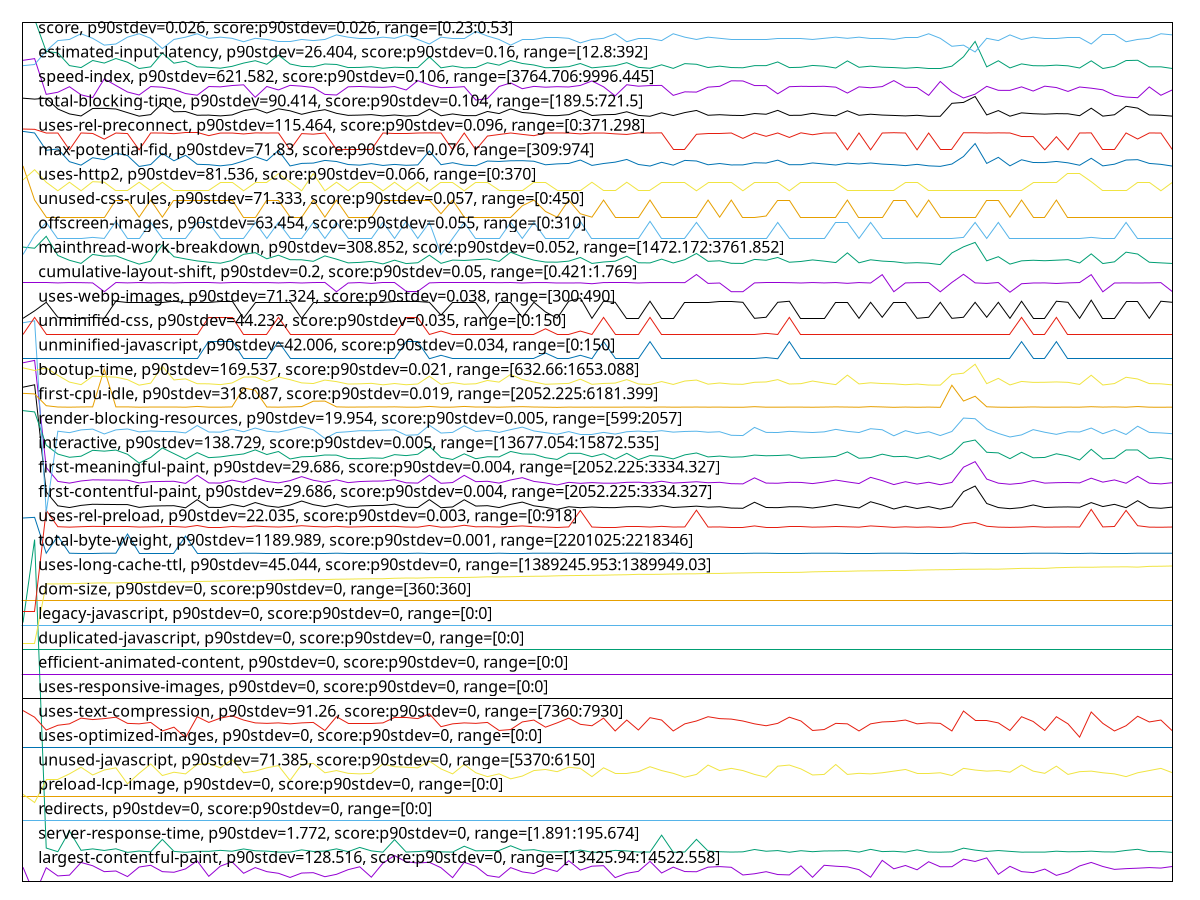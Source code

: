 reset

$largestContentfulPaintP90Stdev128516ScoreP90Stdev0Range134259414522558 <<EOF
0 0.5835670842759342
1 -0.5501244530727583
2 0.5647102460066584
3 0.22788693348091726
4 0.2606710398075478
5 0.7809507243705411
6 0.6461294434914961
7 0.4028635031255554
8 0.4304958738613607
9 0.20176852416821944
10 0.5926766004577466
11 0.6640637804854848
12 0.4036050352511573
13 0.37817077760195517
14 0.5171727400978412
15 0.8449122840849945
16 0.21237728883412288
17 0.6296774351017653
18 0.8062069554578457
19 0.3364198706018051
20 0.5704048890465785
21 0.4037705558149085
22 0.3362484648624573
23 0.16609450236322232
24 0.34667037520307886
25 0.3616172499331114
26 0.19534853323559176
27 0.29436278734108257
28 0.4845310550207209
29 0.6031230078417913
30 0.1766240378526227
31 0.7512121964168976
32 1.0633229209513857
33 0.8028384280738052
34 0.7597170108058187
35 0.785800109064926
36 0.5640466924577545
37 0.1579644265306257
38 0.7888302388519648
39 0.6203603193506524
40 0.24550494228639508
41 0.17239781968957857
42 0.569039528307389
43 0.39358258120439515
44 0.32691457636089183
45 0.5431307783754278
46 0.4105458642243853
47 0.8510284528272827
48 0.46748420250722234
49 0.6282179115529622
50 0.6477074061992383
51 0.15887736439557898
52 0.33654345928941254
53 0.41647664993525524
54 0.8249159286901744
55 0.34795040089606744
56 0.588960406325139
57 0.4072369242432927
58 0.39937359399477046
59 0.5880758644324651
60 0.6102151593926308
61 0.5823488529267351
62 0.2669895114610732
63 0.3165345978964318
64 0.402184500990721
65 0.2853755356823555
66 0.26953190732026044
67 0.6417633788432688
68 0.1732018818059231
69 0.6646022740528785
70 0.6263662881798275
71 0.5994007078394965
72 0.485631877116699
73 0.1756469515736292
74 0.8660945023632216
75 0.5195157756335682
76 0.6563394875105111
77 0.4801432152227676
78 0.8105237317604299
79 0.6026090113178313
80 0.6055301182268771
81 0.9149694144271336
82 0.8215768271841348
83 0.9674166280802332
84 0.2933683397940676
85 0.621110826369037
86 0.4051484225522479
87 0.36336956096800677
88 0.5083305580176507
89 0.250536031777429
90 0.38264100985831107
91 0.6373693596109291
92 0.7810066335387447
93 0.6151289867598351
94 0.49674036675574484
95 0.5265618021206393
96 0.5458946039665769
97 0.570343830349735
98 0.5503952920066588
99 0.6164880944999496
EOF

$serverResponseTimeP90Stdev1772ScoreP90Stdev0Range1891195674 <<EOF
0 10.609650954090313
1 14.006760343850376
2 1.3711189306631404
3 1.220882769695825
4 2.0658289249952775
5 1.278080955979596
6 1.3357420177593051
7 1.2722619497449466
8 1.3394450217268095
9 1.19284573965615
10 1.2475972983185344
11 1.216518515019838
12 1.7243590591347067
13 1.234306159078028
14 1.1975406196863787
15 1.2371495371245045
16 1.235893160778387
17 1.275766578499906
18 1.2395300396750428
19 1.3338243907047047
20 1.2580450595125643
21 1.2437620442093336
22 1.2057401284715668
23 1.2038225014169663
24 1.2956702248252414
25 1.2307354052522204
26 1.2451506706971476
27 1.3369322690345744
28 1.2230648970338187
29 1.3961803325146422
30 1.25434205554506
31 1.202632250141697
32 1.7161595503495186
33 1.2067981296051393
34 1.2258421500094467
35 1.2585079350085022
36 1.2157250141696585
37 1.2050127526922354
38 1.4451790100132254
39 1.2558629321745707
40 1.2665751936519936
41 1.270542697902891
42 1.4634956546382019
43 1.275303703003968
44 1.3032746079727946
45 1.2146008879652375
46 1.211294634422823
47 1.2156588890988103
48 1.2860159644813909
49 1.1990614963158894
50 1.207393255242774
51 1.2751714528622713
52 1.2516309276402802
53 1.2077900056678637
54 1.20560787832987
55 1.8978051199697719
56 1.199193746457586
57 1.2112285093519748
58 1.7268718118269417
59 1.249581050443983
60 1.2192296429246179
61 1.2060046287549597
62 1.2148653882486307
63 1.3112096164745894
64 1.2401251653126777
65 1.266641318722842
66 1.197805119969772
67 1.2618141885509169
68 1.2212795201209148
69 1.250705176648404
70 1.2553339316077843
71 1.2645253164556967
72 1.2054756281881736
73 1.316565747213301
74 1.2253131494426606
75 1.2386704137540152
76 1.2046160022671457
77 1.2955379746835447
78 1.2074593803136222
79 1.2013758737955795
80 1.214468637823541
81 1.3651676742867944
82 1.2866110901190255
83 1.2326530323068208
84 1.2685589457774424
85 1.2343722841488762
86 1.2026983752125453
87 1.2046160022671457
88 1.2045498771962975
89 1.2411170413754018
90 1.2183038919327418
91 1.2230648970338187
92 1.2425717929340643
93 1.214468637823541
94 1.2092447572265261
95 1.2726587001700362
96 1.3192107500472325
97 1.2243873984507845
98 1.2251147742301156
99 1.1932424900812397
EOF

$redirectsP90Stdev0ScoreP90Stdev0Range00 <<EOF
0 2.5
1 2.5
2 2.5
3 2.5
4 2.5
5 2.5
6 2.5
7 2.5
8 2.5
9 2.5
10 2.5
11 2.5
12 2.5
13 2.5
14 2.5
15 2.5
16 2.5
17 2.5
18 2.5
19 2.5
20 2.5
21 2.5
22 2.5
23 2.5
24 2.5
25 2.5
26 2.5
27 2.5
28 2.5
29 2.5
30 2.5
31 2.5
32 2.5
33 2.5
34 2.5
35 2.5
36 2.5
37 2.5
38 2.5
39 2.5
40 2.5
41 2.5
42 2.5
43 2.5
44 2.5
45 2.5
46 2.5
47 2.5
48 2.5
49 2.5
50 2.5
51 2.5
52 2.5
53 2.5
54 2.5
55 2.5
56 2.5
57 2.5
58 2.5
59 2.5
60 2.5
61 2.5
62 2.5
63 2.5
64 2.5
65 2.5
66 2.5
67 2.5
68 2.5
69 2.5
70 2.5
71 2.5
72 2.5
73 2.5
74 2.5
75 2.5
76 2.5
77 2.5
78 2.5
79 2.5
80 2.5
81 2.5
82 2.5
83 2.5
84 2.5
85 2.5
86 2.5
87 2.5
88 2.5
89 2.5
90 2.5
91 2.5
92 2.5
93 2.5
94 2.5
95 2.5
96 2.5
97 2.5
98 2.5
99 2.5
EOF

$preloadLcpImageP90Stdev0ScoreP90Stdev0Range00 <<EOF
0 3.5
1 3.5
2 3.5
3 3.5
4 3.5
5 3.5
6 3.5
7 3.5
8 3.5
9 3.5
10 3.5
11 3.5
12 3.5
13 3.5
14 3.5
15 3.5
16 3.5
17 3.5
18 3.5
19 3.5
20 3.5
21 3.5
22 3.5
23 3.5
24 3.5
25 3.5
26 3.5
27 3.5
28 3.5
29 3.5
30 3.5
31 3.5
32 3.5
33 3.5
34 3.5
35 3.5
36 3.5
37 3.5
38 3.5
39 3.5
40 3.5
41 3.5
42 3.5
43 3.5
44 3.5
45 3.5
46 3.5
47 3.5
48 3.5
49 3.5
50 3.5
51 3.5
52 3.5
53 3.5
54 3.5
55 3.5
56 3.5
57 3.5
58 3.5
59 3.5
60 3.5
61 3.5
62 3.5
63 3.5
64 3.5
65 3.5
66 3.5
67 3.5
68 3.5
69 3.5
70 3.5
71 3.5
72 3.5
73 3.5
74 3.5
75 3.5
76 3.5
77 3.5
78 3.5
79 3.5
80 3.5
81 3.5
82 3.5
83 3.5
84 3.5
85 3.5
86 3.5
87 3.5
88 3.5
89 3.5
90 3.5
91 3.5
92 3.5
93 3.5
94 3.5
95 3.5
96 3.5
97 3.5
98 3.5
99 3.5
EOF

$unusedJavascriptP90Stdev71385ScoreP90Stdev0Range53706150 <<EOF
0 3.5737419354838718
1 3.2350322580645177
2 4.160838709677421
3 4.160838709677421
4 4.409225806451614
5 4.6801935483870984
6 4.364064516129034
7 4.5672903225806465
8 4.657612903225807
9 4.0027741935483885
10 4.431806451612903
11 4.81567741935484
12 4.341483870967743
13 4.476967741935486
14 4.409225806451614
15 4.793096774193549
16 4.838258064516131
17 4.657612903225807
18 4.996322580645161
19 4.4543870967741945
20 4.522129032258066
21 4.657612903225807
22 4.747935483870968
23 4.13825806451613
24 4.793096774193549
25 4.838258064516131
26 4.4543870967741945
27 4.544709677419355
28 4.431806451612903
29 4.409225806451614
30 4.431806451612903
31 4.81567741935484
32 4.702774193548388
33 4.6801935483870984
34 4.657612903225807
35 4.928580645161292
36 4.612451612903227
37 4.409225806451614
38 4.793096774193549
39 4.4543870967741945
40 4.296322580645162
41 4.409225806451614
42 4.206000000000001
43 4.318903225806453
44 4.544709677419355
45 4.589870967741936
46 4.499548387096775
47 4.6801935483870984
48 4.635032258064516
49 4.296322580645162
50 4.657612903225807
51 4.431806451612903
52 4.431806451612903
53 4.499548387096775
54 4.702774193548388
55 4.544709677419355
56 4.431806451612903
57 4.273741935483873
58 4.386645161290323
59 4.770516129032259
60 4.544709677419355
61 4.635032258064516
62 4.544709677419355
63 4.386645161290323
64 4.273741935483873
65 4.725354838709679
66 4.770516129032259
67 4.612451612903227
68 4.364064516129034
69 4.386645161290323
70 4.793096774193549
71 4.386645161290323
72 4.431806451612903
73 4.409225806451614
74 4.4543870967741945
75 4.522129032258066
76 4.589870967741936
77 4.431806451612903
78 4.431806451612903
79 4.4543870967741945
80 4.341483870967743
81 4.635032258064516
82 4.5672903225806465
83 4.522129032258066
84 4.544709677419355
85 4.476967741935486
86 4.770516129032259
87 4.522129032258066
88 4.431806451612903
89 4.725354838709679
90 4.386645161290323
91 4.499548387096775
92 4.522129032258066
93 4.4543870967741945
94 4.409225806451614
95 4.296322580645162
96 4.4543870967741945
97 4.544709677419355
98 4.635032258064516
99 4.4543870967741945
EOF

$usesOptimizedImagesP90Stdev0ScoreP90Stdev0Range00 <<EOF
0 5.5
1 5.5
2 5.5
3 5.5
4 5.5
5 5.5
6 5.5
7 5.5
8 5.5
9 5.5
10 5.5
11 5.5
12 5.5
13 5.5
14 5.5
15 5.5
16 5.5
17 5.5
18 5.5
19 5.5
20 5.5
21 5.5
22 5.5
23 5.5
24 5.5
25 5.5
26 5.5
27 5.5
28 5.5
29 5.5
30 5.5
31 5.5
32 5.5
33 5.5
34 5.5
35 5.5
36 5.5
37 5.5
38 5.5
39 5.5
40 5.5
41 5.5
42 5.5
43 5.5
44 5.5
45 5.5
46 5.5
47 5.5
48 5.5
49 5.5
50 5.5
51 5.5
52 5.5
53 5.5
54 5.5
55 5.5
56 5.5
57 5.5
58 5.5
59 5.5
60 5.5
61 5.5
62 5.5
63 5.5
64 5.5
65 5.5
66 5.5
67 5.5
68 5.5
69 5.5
70 5.5
71 5.5
72 5.5
73 5.5
74 5.5
75 5.5
76 5.5
77 5.5
78 5.5
79 5.5
80 5.5
81 5.5
82 5.5
83 5.5
84 5.5
85 5.5
86 5.5
87 5.5
88 5.5
89 5.5
90 5.5
91 5.5
92 5.5
93 5.5
94 5.5
95 5.5
96 5.5
97 5.5
98 5.5
99 5.5
EOF

$usesTextCompressionP90Stdev9126ScoreP90Stdev0Range73607930 <<EOF
0 7.003416666666666
1 6.731194444444444
2 6.206194444444444
3 6.4006388888888885
4 6.458972222222222
5 6.692305555555555
6 6.633972222222221
7 6.672861111111111
8 6.731194444444444
9 6.478416666666666
10 6.458972222222222
11 6.517305555555556
12 6.167305555555554
13 6.322861111111111
14 5.895083333333332
15 6.750638888888888
16 6.517305555555556
17 6.692305555555555
18 6.789527777777778
19 6.614527777777777
20 6.49786111111111
21 6.478416666666666
22 6.49786111111111
23 6.458972222222222
24 6.49786111111111
25 6.517305555555556
26 6.18675
27 6.750638888888888
28 6.458972222222222
29 6.458972222222222
30 6.458972222222222
31 6.49786111111111
32 6.71175
33 6.71175
34 6.672861111111111
35 6.867305555555555
36 6.342305555555555
37 6.458972222222222
38 6.49786111111111
39 6.478416666666666
40 6.517305555555556
41 6.18675
42 6.225638888888888
43 6.53675
44 6.614527777777777
45 6.322861111111111
46 6.49786111111111
47 6.692305555555555
48 6.439527777777776
49 6.381194444444445
50 6.692305555555555
51 6.167305555555554
52 6.614527777777777
53 6.206194444444444
54 6.71175
55 6.614527777777777
56 6.167305555555554
57 6.458972222222222
58 6.5756388888888875
59 6.750638888888888
60 6.672861111111111
61 6.653416666666667
62 6.5756388888888875
63 6.458972222222222
64 6.381194444444445
65 6.478416666666666
66 6.731194444444444
67 6.5756388888888875
68 6.18675
69 6.225638888888888
70 6.478416666666666
71 6.458972222222222
72 6.167305555555554
73 6.458972222222222
74 6.53675
75 6.5561944444444435
76 6.614527777777777
77 6.458972222222222
78 6.49786111111111
79 6.478416666666666
80 6.167305555555554
81 6.9839722222222225
82 6.614527777777777
83 6.614527777777777
84 6.49786111111111
85 6.18675
86 6.750638888888888
87 6.5561944444444435
88 6.18675
89 6.750638888888888
90 6.458972222222222
91 5.914527777777778
92 6.945083333333333
93 6.478416666666666
94 6.167305555555554
95 6.381194444444445
96 6.770083333333332
97 6.53675
98 6.614527777777777
99 6.167305555555554
EOF

$usesResponsiveImagesP90Stdev0ScoreP90Stdev0Range00 <<EOF
0 7.5
1 7.5
2 7.5
3 7.5
4 7.5
5 7.5
6 7.5
7 7.5
8 7.5
9 7.5
10 7.5
11 7.5
12 7.5
13 7.5
14 7.5
15 7.5
16 7.5
17 7.5
18 7.5
19 7.5
20 7.5
21 7.5
22 7.5
23 7.5
24 7.5
25 7.5
26 7.5
27 7.5
28 7.5
29 7.5
30 7.5
31 7.5
32 7.5
33 7.5
34 7.5
35 7.5
36 7.5
37 7.5
38 7.5
39 7.5
40 7.5
41 7.5
42 7.5
43 7.5
44 7.5
45 7.5
46 7.5
47 7.5
48 7.5
49 7.5
50 7.5
51 7.5
52 7.5
53 7.5
54 7.5
55 7.5
56 7.5
57 7.5
58 7.5
59 7.5
60 7.5
61 7.5
62 7.5
63 7.5
64 7.5
65 7.5
66 7.5
67 7.5
68 7.5
69 7.5
70 7.5
71 7.5
72 7.5
73 7.5
74 7.5
75 7.5
76 7.5
77 7.5
78 7.5
79 7.5
80 7.5
81 7.5
82 7.5
83 7.5
84 7.5
85 7.5
86 7.5
87 7.5
88 7.5
89 7.5
90 7.5
91 7.5
92 7.5
93 7.5
94 7.5
95 7.5
96 7.5
97 7.5
98 7.5
99 7.5
EOF

$efficientAnimatedContentP90Stdev0ScoreP90Stdev0Range00 <<EOF
0 8.5
1 8.5
2 8.5
3 8.5
4 8.5
5 8.5
6 8.5
7 8.5
8 8.5
9 8.5
10 8.5
11 8.5
12 8.5
13 8.5
14 8.5
15 8.5
16 8.5
17 8.5
18 8.5
19 8.5
20 8.5
21 8.5
22 8.5
23 8.5
24 8.5
25 8.5
26 8.5
27 8.5
28 8.5
29 8.5
30 8.5
31 8.5
32 8.5
33 8.5
34 8.5
35 8.5
36 8.5
37 8.5
38 8.5
39 8.5
40 8.5
41 8.5
42 8.5
43 8.5
44 8.5
45 8.5
46 8.5
47 8.5
48 8.5
49 8.5
50 8.5
51 8.5
52 8.5
53 8.5
54 8.5
55 8.5
56 8.5
57 8.5
58 8.5
59 8.5
60 8.5
61 8.5
62 8.5
63 8.5
64 8.5
65 8.5
66 8.5
67 8.5
68 8.5
69 8.5
70 8.5
71 8.5
72 8.5
73 8.5
74 8.5
75 8.5
76 8.5
77 8.5
78 8.5
79 8.5
80 8.5
81 8.5
82 8.5
83 8.5
84 8.5
85 8.5
86 8.5
87 8.5
88 8.5
89 8.5
90 8.5
91 8.5
92 8.5
93 8.5
94 8.5
95 8.5
96 8.5
97 8.5
98 8.5
99 8.5
EOF

$duplicatedJavascriptP90Stdev0ScoreP90Stdev0Range00 <<EOF
0 9.5
1 9.5
2 9.5
3 9.5
4 9.5
5 9.5
6 9.5
7 9.5
8 9.5
9 9.5
10 9.5
11 9.5
12 9.5
13 9.5
14 9.5
15 9.5
16 9.5
17 9.5
18 9.5
19 9.5
20 9.5
21 9.5
22 9.5
23 9.5
24 9.5
25 9.5
26 9.5
27 9.5
28 9.5
29 9.5
30 9.5
31 9.5
32 9.5
33 9.5
34 9.5
35 9.5
36 9.5
37 9.5
38 9.5
39 9.5
40 9.5
41 9.5
42 9.5
43 9.5
44 9.5
45 9.5
46 9.5
47 9.5
48 9.5
49 9.5
50 9.5
51 9.5
52 9.5
53 9.5
54 9.5
55 9.5
56 9.5
57 9.5
58 9.5
59 9.5
60 9.5
61 9.5
62 9.5
63 9.5
64 9.5
65 9.5
66 9.5
67 9.5
68 9.5
69 9.5
70 9.5
71 9.5
72 9.5
73 9.5
74 9.5
75 9.5
76 9.5
77 9.5
78 9.5
79 9.5
80 9.5
81 9.5
82 9.5
83 9.5
84 9.5
85 9.5
86 9.5
87 9.5
88 9.5
89 9.5
90 9.5
91 9.5
92 9.5
93 9.5
94 9.5
95 9.5
96 9.5
97 9.5
98 9.5
99 9.5
EOF

$legacyJavascriptP90Stdev0ScoreP90Stdev0Range00 <<EOF
0 10.5
1 10.5
2 10.5
3 10.5
4 10.5
5 10.5
6 10.5
7 10.5
8 10.5
9 10.5
10 10.5
11 10.5
12 10.5
13 10.5
14 10.5
15 10.5
16 10.5
17 10.5
18 10.5
19 10.5
20 10.5
21 10.5
22 10.5
23 10.5
24 10.5
25 10.5
26 10.5
27 10.5
28 10.5
29 10.5
30 10.5
31 10.5
32 10.5
33 10.5
34 10.5
35 10.5
36 10.5
37 10.5
38 10.5
39 10.5
40 10.5
41 10.5
42 10.5
43 10.5
44 10.5
45 10.5
46 10.5
47 10.5
48 10.5
49 10.5
50 10.5
51 10.5
52 10.5
53 10.5
54 10.5
55 10.5
56 10.5
57 10.5
58 10.5
59 10.5
60 10.5
61 10.5
62 10.5
63 10.5
64 10.5
65 10.5
66 10.5
67 10.5
68 10.5
69 10.5
70 10.5
71 10.5
72 10.5
73 10.5
74 10.5
75 10.5
76 10.5
77 10.5
78 10.5
79 10.5
80 10.5
81 10.5
82 10.5
83 10.5
84 10.5
85 10.5
86 10.5
87 10.5
88 10.5
89 10.5
90 10.5
91 10.5
92 10.5
93 10.5
94 10.5
95 10.5
96 10.5
97 10.5
98 10.5
99 10.5
EOF

$domSizeP90Stdev0ScoreP90Stdev0Range360360 <<EOF
0 11.5
1 11.5
2 11.5
3 11.5
4 11.5
5 11.5
6 11.5
7 11.5
8 11.5
9 11.5
10 11.5
11 11.5
12 11.5
13 11.5
14 11.5
15 11.5
16 11.5
17 11.5
18 11.5
19 11.5
20 11.5
21 11.5
22 11.5
23 11.5
24 11.5
25 11.5
26 11.5
27 11.5
28 11.5
29 11.5
30 11.5
31 11.5
32 11.5
33 11.5
34 11.5
35 11.5
36 11.5
37 11.5
38 11.5
39 11.5
40 11.5
41 11.5
42 11.5
43 11.5
44 11.5
45 11.5
46 11.5
47 11.5
48 11.5
49 11.5
50 11.5
51 11.5
52 11.5
53 11.5
54 11.5
55 11.5
56 11.5
57 11.5
58 11.5
59 11.5
60 11.5
61 11.5
62 11.5
63 11.5
64 11.5
65 11.5
66 11.5
67 11.5
68 11.5
69 11.5
70 11.5
71 11.5
72 11.5
73 11.5
74 11.5
75 11.5
76 11.5
77 11.5
78 11.5
79 11.5
80 11.5
81 11.5
82 11.5
83 11.5
84 11.5
85 11.5
86 11.5
87 11.5
88 11.5
89 11.5
90 11.5
91 11.5
92 11.5
93 11.5
94 11.5
95 11.5
96 11.5
97 11.5
98 11.5
99 11.5
EOF

$usesLongCacheTtlP90Stdev45044ScoreP90Stdev0Range1389245953138994903 <<EOF
0 9.744198060388044
1 9.744198060388044
2 12.191931984982148
3 12.192724257888585
4 12.199067601775823
5 12.215258053948673
6 12.225128976610904
7 12.235369909642941
8 12.231372439577171
9 12.245730145266862
10 12.249808884652339
11 12.262328641079876
12 12.263646353553668
13 12.274445556646242
14 12.276240269857226
15 12.290597975546007
16 12.298674184996344
17 12.309442464262247
18 12.327735792367093
19 12.33187117662419
20 12.321907482486495
21 12.33456844921966
22 12.341747302063595
23 12.351618224724916
24 12.362837783683972
25 12.36328386059813
26 12.371849383011067
27 12.383433749562755
28 12.388409845553724
29 12.397383411609553
30 12.401870194637922
31 12.403664907848906
32 12.423406753171548
33 12.432380319227377
34 12.43052375836669
35 12.444900075655823
36 12.451224807944527
37 12.45346559806876
38 12.455711590971987
39 12.465582513633308
40 12.481734932533982
41 12.47852973537374
42 12.485813671919459
43 12.496989994829164
44 12.504576891315992
45 12.508655630701469
46 12.523421380033142
47 12.531986902446079
48 12.53737104207994
49 12.543652538319293
50 12.549934034557737
51 12.56070231382455
52 12.56787596389131
53 12.584441629212051
54 12.581341515752683
55 12.587623011992036
56 12.598842570951092
57 12.602878074287219
58 12.606059457066294
59 12.619927849793385
60 12.621691639178607
61 12.634285555482165
62 12.642851077896012
63 12.651330128209338
64 12.65447868049705
65 12.654473477718057
66 12.661206253649652
67 12.666559469458662
68 12.686370271877422
69 12.695751881575234
70 12.703790057754304
71 12.710152823314274
72 12.723123859434054
73 12.72715936277018
74 12.732548705182126
75 12.738378921729236
76 12.738317074079532
77 12.756326053840894
78 12.765788932859323
79 12.77337582934706
80 12.776067899162626
81 12.790833648495209
82 12.793074438619442
83 12.797604457697162
84 12.796299057449687
85 12.81155411974487
86 12.827663302594374
87 12.829904092719516
88 12.828603895250126
89 12.854999153851168
90 12.866657680277058
91 12.876528602938379
92 12.87387456639226
93 12.884648048438976
94 12.887829431218961
95 12.892724257888403
96 12.879109289679946
97 12.910671390000061
98 12.915566216670413
99 12.925926452295244
EOF

$totalByteWeightP90Stdev1189989ScoreP90Stdev0001Range22010252218346 <<EOF
0 14.891399757575755
1 14.918296727272747
2 13.449060363636363
3 14.148636121212121
4 13.449060363636363
5 13.44889066666667
6 13.44889066666667
7 13.44914521212121
8 13.449060363636363
9 14.235945212121209
10 13.448975515151517
11 13.448975515151517
12 13.448975515151517
13 13.449060363636363
14 14.148805818181813
15 13.449060363636363
16 13.449060363636363
17 13.449060363636363
18 13.448975515151517
19 13.44889066666667
20 13.448636121212132
21 13.449060363636363
22 13.449060363636363
23 13.449060363636363
24 13.44914521212121
25 13.449060363636363
26 13.448975515151517
27 13.44914521212121
28 13.449060363636363
29 13.449060363636363
30 13.449060363636363
31 13.449060363636363
32 13.449060363636363
33 13.449060363636363
34 13.44889066666667
35 13.449060363636363
36 13.449060363636363
37 13.448975515151517
38 13.449060363636363
39 13.449060363636363
40 13.449060363636363
41 13.448805818181825
42 13.448975515151517
43 13.449060363636363
44 13.44914521212121
45 13.449060363636363
46 13.44914521212121
47 13.449060363636363
48 13.449060363636363
49 13.449060363636363
50 13.449060363636363
51 13.449060363636363
52 13.44889066666667
53 13.44914521212121
54 13.449060363636363
55 13.449060363636363
56 13.44914521212121
57 13.449060363636363
58 13.448975515151517
59 13.449060363636363
60 13.448975515151517
61 13.449060363636363
62 13.448975515151517
63 13.44889066666667
64 13.44914521212121
65 13.448975515151517
66 13.449060363636363
67 13.448975515151517
68 13.44889066666667
69 13.448975515151517
70 13.44914521212121
71 13.448975515151517
72 13.449060363636363
73 13.448975515151517
74 13.44914521212121
75 13.449060363636363
76 13.44889066666667
77 13.449060363636363
78 13.448975515151517
79 13.449060363636363
80 13.449060363636363
81 13.44914521212121
82 13.449060363636363
83 13.449060363636363
84 13.448975515151517
85 13.448975515151517
86 13.448975515151517
87 13.44889066666667
88 13.448975515151517
89 13.448805818181825
90 13.449060363636363
91 13.449060363636363
92 13.44889066666667
93 13.449060363636363
94 13.448975515151517
95 13.449060363636363
96 13.448636121212132
97 13.449060363636363
98 13.44914521212121
99 13.449060363636363
EOF

$usesRelPreloadP90Stdev22035ScoreP90Stdev0003Range0918 <<EOF
0 11.071818181818182
1 11.071818181818182
2 15.208181818181817
3 14.535454545454545
4 14.517272727272728
5 14.535454545454545
6 14.549090909090909
7 14.544545454545455
8 14.544545454545455
9 14.544545454545455
10 14.521818181818182
11 14.530909090909091
12 14.535454545454545
13 14.535454545454545
14 14.517272727272728
15 14.585454545454546
16 14.521818181818182
17 14.521818181818182
18 14.544545454545455
19 14.526363636363637
20 14.562727272727273
21 14.535454545454545
22 14.521818181818182
23 14.54
24 14.576363636363636
25 14.544545454545455
26 14.526363636363637
27 14.549090909090909
28 14.521818181818182
29 14.530909090909091
30 14.535454545454545
31 14.535454545454545
32 14.549090909090909
33 14.521818181818182
34 14.517272727272728
35 14.585454545454546
36 14.517272727272728
37 14.526363636363637
38 14.594545454545454
39 14.530909090909091
40 14.535454545454545
41 14.521818181818182
42 14.544545454545455
43 14.567272727272726
44 14.535454545454545
45 14.521818181818182
46 14.503636363636364
47 14.526363636363637
48 15.19909090909091
49 14.521818181818182
50 14.517272727272728
51 14.517272727272728
52 14.526363636363637
53 14.526363636363637
54 14.521818181818182
55 14.549090909090909
56 14.521818181818182
57 14.526363636363637
58 15.212727272727273
59 14.521818181818182
60 14.526363636363637
61 14.512727272727274
62 14.512727272727274
63 14.567272727272726
64 14.517272727272728
65 14.517272727272728
66 14.526363636363637
67 14.526363636363637
68 14.517272727272728
69 14.526363636363637
70 14.544545454545455
71 14.530909090909091
72 14.517272727272728
73 14.567272727272726
74 14.54
75 14.508181818181818
76 14.530909090909091
77 14.512727272727274
78 14.526363636363637
79 14.503636363636364
80 14.526363636363637
81 14.658181818181818
82 14.708181818181819
83 14.553636363636365
84 14.517272727272728
85 14.508181818181818
86 14.517272727272728
87 14.54
88 14.517272727272728
89 14.521818181818182
90 14.526363636363637
91 14.521818181818182
92 15.244545454545456
93 14.526363636363637
94 14.544545454545455
95 15.203636363636363
96 14.576363636363636
97 14.517272727272728
98 14.512727272727274
99 14.521818181818182
EOF

$firstContentfulPaintP90Stdev29686ScoreP90Stdev0004Range20522253334327 <<EOF
0 20.250723641921773
1 20.349707589256518
2 15.961640876142809
3 15.391353520638127
4 15.321087777224836
5 15.409221032830471
6 15.454875154057241
7 15.448831730815714
8 15.443488994326827
9 15.44108038361462
10 15.32658856635054
11 15.378368919253244
12 15.390280594048143
13 15.39525109069969
14 15.310139546714819
15 15.642987650680356
16 15.328172277658501
17 15.32362776670316
18 15.443773648320086
19 15.35474263781263
20 15.525001556354951
21 15.389763041333124
22 15.330722220073651
23 15.423148376391634
24 15.586845124624986
25 15.438299533065079
26 15.357195041446872
27 15.456358738820718
28 15.340458979113052
29 15.385544787646984
30 15.401977086348834
31 15.40681242211827
32 15.45991134009185
33 15.33389720692156
34 15.32231397904196
35 15.645024021555217
36 15.313927634471286
37 15.344726002189644
38 15.639384687548874
39 15.380669242012768
40 15.396630567743955
41 15.321547602906257
42 15.450911894612616
43 15.544190818557963
44 15.391331624177106
45 15.329364639490409
46 15.245435504400621
47 15.352771956320826
48 15.313796255705165
49 15.341933208115908
50 15.318263133753252
51 15.317516663491205
52 15.352925231547966
53 15.358684000796236
54 15.327678611991866
55 15.397984167152465
56 15.322830735522029
57 15.348275219462257
58 15.377295992663264
59 15.33615254240662
60 15.353866779371828
61 15.298271664841963
62 15.289819630888228
63 15.537142148696876
64 15.321854153360537
65 15.315418584408013
66 15.353801089988766
67 15.34964076239496
68 15.301810929177744
69 15.364136219590224
70 15.446773463479829
71 15.371546380116877
72 15.303654213078156
73 15.55755343248354
74 15.424066833402055
75 15.260763027114642
76 15.378149954643042
77 15.281258114629395
78 15.356997973297691
79 15.255138423454806
80 15.34963678122023
81 15.973879007265644
82 16.20083184456356
83 15.486625022536291
84 15.319226578038133
85 15.273879007265645
86 15.317628136383671
87 15.426584926419359
88 15.320633923305513
89 15.338802014190044
90 15.345746178214444
91 15.330831702378752
92 15.522841769063428
93 15.360951677922964
94 15.451543507983676
95 15.315528066713114
96 15.600880756138828
97 15.320562262160353
98 15.289951009654347
99 15.338327259103384
EOF

$firstMeaningfulPaintP90Stdev29686ScoreP90Stdev0004Range20522253334327 <<EOF
0 21.250723641921773
1 21.349707589256518
2 16.96164087614281
3 16.391353520638127
4 16.321087777224836
5 16.409221032830473
6 16.45487515405724
7 16.448831730815712
8 16.443488994326827
9 16.44108038361462
10 16.32658856635054
11 16.378368919253244
12 16.390280594048143
13 16.395251090699688
14 16.31013954671482
15 16.642987650680354
16 16.328172277658503
17 16.32362776670316
18 16.443773648320086
19 16.354742637812627
20 16.52500155635495
21 16.389763041333126
22 16.330722220073653
23 16.423148376391634
24 16.586845124624986
25 16.438299533065077
26 16.35719504144687
27 16.456358738820718
28 16.340458979113052
29 16.385544787646985
30 16.401977086348836
31 16.40681242211827
32 16.45991134009185
33 16.33389720692156
34 16.322313979041958
35 16.645024021555216
36 16.313927634471284
37 16.344726002189645
38 16.639384687548876
39 16.380669242012768
40 16.396630567743955
41 16.321547602906257
42 16.450911894612616
43 16.544190818557965
44 16.391331624177106
45 16.329364639490407
46 16.24543550440062
47 16.352771956320826
48 16.313796255705164
49 16.341933208115908
50 16.318263133753252
51 16.317516663491205
52 16.352925231547964
53 16.358684000796238
54 16.327678611991864
55 16.397984167152465
56 16.32283073552203
57 16.34827521946226
58 16.377295992663264
59 16.33615254240662
60 16.353866779371828
61 16.298271664841963
62 16.28981963088823
63 16.537142148696876
64 16.321854153360537
65 16.315418584408015
66 16.353801089988764
67 16.349640762394962
68 16.301810929177744
69 16.364136219590222
70 16.44677346347983
71 16.371546380116875
72 16.303654213078154
73 16.557553432483537
74 16.424066833402055
75 16.260763027114642
76 16.378149954643042
77 16.281258114629395
78 16.35699797329769
79 16.255138423454806
80 16.34963678122023
81 16.973879007265644
82 17.20083184456356
83 16.48662502253629
84 16.319226578038133
85 16.273879007265645
86 16.31762813638367
87 16.42658492641936
88 16.320633923305515
89 16.338802014190044
90 16.345746178214444
91 16.330831702378752
92 16.522841769063426
93 16.360951677922962
94 16.451543507983676
95 16.315528066713114
96 16.600880756138828
97 16.32056226216035
98 16.289951009654345
99 16.338327259103384
EOF

$interactiveP90Stdev138729ScoreP90Stdev0005Range1367705415872535 <<EOF
0 19.291090837410398
1 19.23808005950803
2 17.876505209013295
3 17.510432330396128
4 17.37918133108075
5 17.42344751873264
6 17.665213631468617
7 17.6305242468052
8 17.675415816414734
9 17.50239966831635
10 17.14407888558094
11 17.37326391712351
12 17.760634987539508
13 17.529604516916006
14 17.298094374908274
15 17.571348151386154
16 17.363853361097963
17 17.394930297049093
18 17.4600467876232
19 17.516068102439696
20 17.68264266968593
21 17.492082577381147
22 17.61655314541698
23 17.3099211838516
24 17.398723172612335
25 17.4148911787196
26 17.473179319771905
27 17.467105046915517
28 17.327139968556963
29 17.31938396098197
30 17.351955261545235
31 17.339734838469067
32 17.488018328098995
33 17.448251565602824
34 17.503315004535807
35 17.827498538109417
36 17.376814756667173
37 17.289145349789543
38 17.52043648587169
39 17.321568152697964
40 17.400719114090883
41 17.39614927845674
42 17.61743621016717
43 17.517275837729265
44 17.50317613942559
45 17.362037357508704
46 17.29147334512848
47 17.543230900336965
48 17.54152638000521
49 17.403054883920145
50 17.52358833270431
51 17.301456964214495
52 17.541268208251
53 17.280748460172422
54 17.44844079376358
55 17.421722950973
56 17.312496544892156
57 17.47898275676721
58 17.55577178888228
59 17.394061412186915
60 17.428161598055212
61 17.38326367194416
62 17.39765136866304
63 17.46956980482955
64 17.44168627745179
65 17.452015103466724
66 17.47824496252492
67 17.34128533587928
68 17.36931604071541
69 17.383944795530546
70 17.415228562262037
71 17.599901702920718
72 17.33880972301649
73 17.36752653884789
74 17.506904961011937
75 17.40424746139839
76 17.417067058087454
77 17.329464687852806
78 17.4393871797467
79 17.299455155196075
80 17.52050777648109
81 17.98914534978954
82 18.086357283443594
83 17.583971185489624
84 17.560236497760442
85 17.322477425792904
86 17.584140366222485
87 17.35882928008568
88 17.372749725046376
89 17.523062209962784
90 17.43372446591591
91 17.26862172214949
92 17.70527768265145
93 17.314910744170994
94 17.341541356202207
95 17.67964631265982
96 17.678991104041188
97 17.332066941784426
98 17.37290648615319
99 17.300511899126363
EOF

$renderBlockingResourcesP90Stdev19954ScoreP90Stdev0005Range5992057 <<EOF
0 22.89002307692308
1 22.970792307692307
2 15.120023076923076
3 18.447715384615385
4 18.388484615384613
5 18.501561538461537
6 18.53386923076923
7 18.33463846153846
8 18.501561538461537
9 18.539253846153844
10 18.420792307692306
11 18.458484615384613
12 18.436946153846154
13 18.431561538461537
14 18.377715384615385
15 18.679253846153845
16 18.415407692307692
17 18.410023076923075
18 18.528484615384613
19 18.426176923076923
20 18.57694615384615
21 18.447715384615385
22 18.410023076923075
23 18.51233076923077
24 18.636176923076924
25 18.506946153846155
26 18.151561538461536
27 18.39386923076923
28 18.426176923076923
29 18.469253846153848
30 18.46386923076923
31 18.490792307692306
32 18.501561538461537
33 18.28079230769231
34 18.302330769230768
35 18.690023076923076
36 18.372330769230768
37 18.399253846153847
38 18.668484615384614
39 18.436946153846154
40 18.480023076923075
41 18.399253846153847
42 18.51233076923077
43 18.614638461538462
44 18.458484615384613
45 18.388484615384613
46 18.32386923076923
47 18.431561538461537
48 18.307715384615385
49 18.307715384615385
50 18.399253846153847
51 18.329253846153847
52 18.426176923076923
53 18.4531
54 18.420792307692306
55 18.469253846153848
56 18.410023076923075
57 18.436946153846154
58 18.447715384615385
59 18.40463846153846
60 18.426176923076923
61 18.28079230769231
62 18.270023076923074
63 18.60386923076923
64 18.399253846153847
65 18.39386923076923
66 18.442330769230768
67 18.415407692307692
68 18.39386923076923
69 18.420792307692306
70 18.5231
71 18.442330769230768
72 18.39386923076923
73 18.550023076923075
74 18.506946153846155
75 18.259253846153847
76 18.469253846153848
77 18.35079230769231
78 18.426176923076923
79 18.270023076923074
80 18.436946153846154
81 18.986176923076922
82 18.959253846153846
83 18.54463846153846
84 18.356176923076923
85 18.21079230769231
86 18.296946153846154
87 18.51233076923077
88 18.40463846153846
89 18.318484615384616
90 18.426176923076923
91 18.415407692307692
92 18.57694615384615
93 18.345407692307692
94 18.51233076923077
95 18.3131
96 18.65233076923077
97 18.399253846153847
98 18.377715384615385
99 18.345407692307692
EOF

$firstCpuIdleP90Stdev318087ScoreP90Stdev0019Range20522256181399 <<EOF
0 19.999184469382072
1 19.975676734656005
2 19.492949914689824
3 19.438697567003047
4 19.432013074518107
5 19.44039733199766
6 19.444740481524335
7 20.98868099732423
8 19.443657297949336
9 19.443428162962316
10 19.432536373380195
11 19.43746232111848
12 19.438595497781556
13 19.43906834907295
14 19.43097155184984
15 19.462635924010506
16 19.432687034368353
17 19.432254707777144
18 19.443684377538712
19 20.21663735941811
20 20.12752202877254
21 19.43854626216451
22 19.432929614466182
23 19.441722262452352
24 19.45729499576763
25 19.677544090116328
26 19.681716998028683
27 19.444881617314273
28 19.433855887917012
29 19.438144972948816
30 19.439708203790005
31 19.440168197010642
32 19.445219581951736
33 19.43323165603998
34 19.432129725056953
35 19.462829647226805
36 19.43133191869306
37 19.434261816642774
38 19.462293168368767
39 19.437681154499472
40 19.439199580929152
41 19.432056818470173
42 19.444363450318424
43 19.45323722345206
44 19.438695483957712
45 19.432800465655315
46 19.42481615288038
47 19.43502724112007
48 19.43131942042104
49 19.433996133678487
50 19.431744361669693
51 19.431673348760494
52 19.43504182243743
53 19.435589663360936
54 19.432640071164403
55 19.4393283510045
56 19.432178884926895
57 19.434599459355052
58 19.43736025189699
59 19.433446209709643
60 19.4351313933869
61 19.429842541277438
62 19.429038485777536
63 19.452566672221455
64 19.432085981104887
65 19.431473755143703
66 19.43512514425089
67 19.434729365636947
68 19.430179237150924
69 19.436108341649735
70 19.443969754749816
71 19.43681328206517
72 19.43035459169471
73 19.454508430273844
74 19.44180963673583
75 19.426274284615953
76 19.437441490665115
77 19.42822401505095
78 19.435429268870024
79 19.425739207079324
80 20.33092148301466
81 19.683790574977323
82 19.880319463975624
83 19.44776089726231
84 19.4318360156645
85 19.427522028772536
86 19.431683953354934
87 19.442049186949532
88 19.431969898669312
89 19.433698258195363
90 19.43435886761868
91 19.432940029692865
92 19.45120625424894
93 19.435805391110698
94 19.444423536707994
95 19.431484170370386
96 19.45863022782835
97 19.43196308143003
98 19.429050984049553
99 19.43365309398511
EOF

$bootupTimeP90Stdev169537ScoreP90Stdev0021Range632661653088 <<EOF
0 21.043399405870268
1 20.934458185360796
2 21.040668232775996
3 20.73743411302862
4 20.460063832952603
5 20.355180739254795
6 20.701146128078626
7 20.68408385483654
8 20.66223111070585
9 20.559148642811895
10 20.333818464093063
11 20.417460220183134
12 21.107533262626454
13 20.54877824755725
14 20.592688657785114
15 20.393783334613094
16 20.388589738544525
17 20.356390114794692
18 20.42356084790663
19 20.66541579962759
20 20.671029317758624
21 20.485376734878006
22 20.669793067206726
23 20.55988098688883
24 20.427363662104312
25 20.400794353368013
26 20.542630588562762
27 20.47866806000806
28 20.378924812354825
29 20.38877114487551
30 20.409105450828324
31 20.347699407789914
32 20.401654353751944
33 20.351388003186607
34 20.383050126696485
35 20.698062220451884
36 20.368581292112182
37 20.440690308678708
38 20.371621527844432
39 20.391304114756302
40 20.527298394218032
41 20.45816914460676
42 20.773241707139153
43 20.565188801758392
44 20.46359453765381
45 20.37030801163304
46 20.387303097345132
47 20.406629590348032
48 20.580017089628164
49 20.369169182999634
50 20.403535604591788
51 20.418790533277022
52 20.561782393987677
53 20.384232627224385
54 20.36172144529975
55 20.48194009271879
56 20.3635388679861
57 20.503248617856524
58 20.543205041944216
59 20.37464832607068
60 20.423114050832165
61 20.377749030579924
62 20.36925652678863
63 20.45197781371777
64 20.46530446029217
65 20.56137926880771
66 20.38126293839863
67 20.39530513216747
68 20.50344346169351
69 20.42485084848252
70 20.35645058357169
71 20.744938960129
72 20.384276299118884
73 20.431321007620983
74 20.400653259555025
75 20.388468800990537
76 20.352476441172517
77 20.379455593841783
78 20.338528309945673
79 20.335743386827403
80 20.772129753517746
81 20.82424712053443
82 21.190818924807555
83 20.395456304109956
84 20.61275421361795
85 20.343325499587277
86 20.486616344806404
87 20.44733179601866
88 20.45210547002476
89 20.46662469525656
90 20.449330625035994
91 20.36334066477262
92 20.741038724012824
93 20.340668232775997
94 20.399474118403624
95 20.65782696811472
96 20.587562249246538
97 20.39930614957864
98 20.389107082525484
99 20.345193312921122
EOF

$unminifiedJavascriptP90Stdev42006ScoreP90Stdev0034Range0150 <<EOF
0 21.4174
1 21.4174
2 21.4174
3 21.4174
4 21.4174
5 21.4174
6 21.4174
7 21.4174
8 21.4174
9 21.4174
10 21.4174
11 21.4174
12 21.4174
13 21.4174
14 21.4174
15 21.4174
16 22.1174
17 22.1174
18 22.1174
19 21.4174
20 21.4174
21 21.4174
22 22.1174
23 21.4174
24 21.4174
25 21.4174
26 21.4174
27 21.4174
28 21.4174
29 21.4174
30 21.4174
31 21.4174
32 21.4174
33 22.1174
34 22.1174
35 21.4174
36 21.5574
37 21.4174
38 21.4174
39 21.4174
40 21.4174
41 21.4174
42 21.4174
43 21.4174
44 21.4174
45 21.650733333333335
46 21.4174
47 21.4174
48 21.5574
49 21.4174
50 22.1174
51 21.4174
52 21.4174
53 21.4174
54 22.1174
55 21.4174
56 21.4174
57 21.4174
58 21.4174
59 21.4174
60 21.4174
61 21.4174
62 21.4174
63 21.4174
64 21.464066666666668
65 21.4174
66 22.1174
67 21.4174
68 21.4174
69 21.4174
70 21.4174
71 21.4174
72 21.4174
73 21.4174
74 21.4174
75 21.4174
76 21.4174
77 21.4174
78 21.4174
79 21.4174
80 21.4174
81 21.4174
82 21.4174
83 21.4174
84 21.4174
85 21.4174
86 22.1174
87 21.4174
88 21.4174
89 22.1174
90 21.4174
91 21.4174
92 21.4174
93 21.4174
94 21.4174
95 21.4174
96 21.4174
97 21.4174
98 21.4174
99 21.4174
EOF

$unminifiedCssP90Stdev44232ScoreP90Stdev0035Range0150 <<EOF
0 22.4104
1 23.1104
2 22.4104
3 22.4104
4 22.4104
5 22.4104
6 22.4104
7 22.4104
8 22.4104
9 22.4104
10 22.4104
11 22.4104
12 22.4104
13 22.4104
14 22.4104
15 22.4104
16 23.1104
17 23.1104
18 23.1104
19 22.4104
20 22.4104
21 22.4104
22 23.1104
23 22.4104
24 22.4104
25 22.4104
26 22.4104
27 22.4104
28 22.4104
29 22.4104
30 22.4104
31 22.4104
32 22.4104
33 23.1104
34 23.1104
35 22.4104
36 22.5504
37 22.4104
38 22.4104
39 22.4104
40 22.4104
41 22.4104
42 22.4104
43 22.4104
44 22.4104
45 22.643733333333333
46 22.4104
47 22.4104
48 22.5504
49 22.4104
50 23.1104
51 22.4104
52 22.4104
53 22.4104
54 23.1104
55 22.4104
56 22.4104
57 22.4104
58 22.4104
59 22.4104
60 22.4104
61 22.4104
62 22.4104
63 22.4104
64 22.457066666666666
65 22.4104
66 23.1104
67 22.4104
68 22.4104
69 22.4104
70 22.4104
71 22.4104
72 22.4104
73 22.4104
74 22.4104
75 22.4104
76 22.4104
77 22.4104
78 22.4104
79 22.4104
80 22.4104
81 22.4104
82 22.4104
83 22.4104
84 22.4104
85 22.4104
86 23.1104
87 22.4104
88 22.4104
89 23.1104
90 22.4104
91 22.4104
92 22.4104
93 22.4104
94 22.4104
95 22.4104
96 22.4104
97 22.4104
98 22.4104
99 22.4104
EOF

$usesWebpImagesP90Stdev71324ScoreP90Stdev0038Range300490 <<EOF
0 23.072125
1 23.378375
2 23.728375
3 23.115875
4 23.072125
5 23.072125
6 23.115875
7 23.072125
8 23.772125
9 23.728375
10 23.728375
11 23.728375
12 23.728375
13 23.772125
14 23.728375
15 23.728375
16 23.728375
17 23.772125
18 23.772125
19 23.072125
20 23.728375
21 23.728375
22 23.728375
23 23.728375
24 23.072125
25 23.728375
26 23.728375
27 23.728375
28 23.728375
29 23.728375
30 23.728375
31 23.728375
32 23.772125
33 23.772125
34 23.772125
35 23.728375
36 23.203375
37 23.728375
38 23.728375
39 23.728375
40 23.072125
41 23.728375
42 23.728375
43 23.115875
44 23.728375
45 23.334625
46 23.072125
47 23.772125
48 23.903375
49 23.072125
50 23.772125
51 23.728375
52 23.072125
53 23.072125
54 23.772125
55 23.072125
56 23.072125
57 23.728375
58 23.728375
59 23.728375
60 23.772125
61 23.772125
62 23.728375
63 23.072125
64 23.115875
65 23.728375
66 23.772125
67 23.072125
68 23.072125
69 23.072125
70 23.728375
71 23.728375
72 23.072125
73 23.728375
74 23.115875
75 23.728375
76 23.728375
77 23.072125
78 23.115875
79 23.728375
80 23.072125
81 23.115875
82 23.728375
83 23.115875
84 23.728375
85 23.072125
86 23.772125
87 23.072125
88 23.072125
89 23.772125
90 23.728375
91 23.072125
92 23.815875
93 23.072125
94 23.072125
95 23.772125
96 23.772125
97 23.072125
98 23.772125
99 23.728375
EOF

$cumulativeLayoutShiftP90Stdev02ScoreP90Stdev005Range04211769 <<EOF
0 24.539095933351472
1 24.538398761012505
2 24.538464079341736
3 24.523393548368386
4 24.53841219056078
5 24.53364779117423
6 24.523393548368386
7 24.162846017013297
8 24.538432147784224
9 24.524090720707356
10 24.53841219056078
11 24.524090720707356
12 24.531317896557116
13 24.524090720707356
14 24.537715018221814
15 24.519326321320804
16 24.519326321320804
17 24.52002349365977
18 24.524090720707356
19 24.524090720707353
20 24.5343449635132
21 24.53841219056078
22 24.524090720707356
23 24.537715018221814
24 24.52002349365977
25 24.537715018221814
26 24.541762343136206
27 24.162128887450887
28 24.519326321320804
29 24.537715018221814
30 24.50285091303696
31 24.523393548368386
32 24.523393548368386
33 24.162128887450887
34 24.162128887450887
35 24.524090720707356
36 24.523393548368386
37 24.523393548368386
38 24.523393548368386
39 24.52415192285925
40 24.524090720707353
41 24.53364779117423
42 24.53918253938571
43 24.52002349365977
44 24.537715018221814
45 24.53841219056078
46 24.519326321320804
47 24.520043450883215
48 24.524090720707356
49 24.489230495747243
50 24.537715018221814
51 24.53841219056078
52 24.53841219056078
53 24.519326321320804
54 24.537715018221814
55 24.538432147784224
56 24.537715018221814
57 24.5343449635132
58 24.86786209881569
59 24.50285091303696
60 24.519326321320804
61 24.162846017013297
62 24.162128887450887
63 24.523393548368386
64 24.52410269504142
65 24.524090720707353
66 24.53364779117423
67 24.52002349365977
68 24.53842416489485
69 24.523393548368386
70 24.537715018221814
71 24.506106601421415
72 24.537715018221814
73 24.519326321320804
74 24.862128887450886
75 24.162128887450887
76 24.523393548368386
77 24.53364779117423
78 24.53841219056078
79 24.158061660403302
80 24.54239432187859
81 24.876450357304314
82 24.5241106779308
83 24.50285091303696
84 24.53841219056078
85 24.141586252119456
86 24.489230495747243
87 24.519326321320804
88 24.523393548368386
89 24.500864226533384
90 24.523393548368386
91 24.537715018221814
92 24.862128887450886
93 24.158061660403302
94 24.519326321320804
95 24.524090720707356
96 24.52002349365977
97 24.524090720707353
98 24.53364779117423
99 24.162128887450887
EOF

$mainthreadWorkBreakdownP90Stdev308852ScoreP90Stdev0052Range14721723761852 <<EOF
0 25.99126264163169
1 25.944583555826824
2 26.431942936566937
3 25.64648576668412
4 25.45007844594927
5 25.323227073528432
6 25.690196408477796
7 25.619059044902706
8 25.63459376690396
9 25.45428205424888
10 25.292518054515
11 25.414400421749303
12 26.07839437031209
13 25.5954228600851
14 25.505112102006635
15 25.42346166796354
16 25.372147678787858
17 25.330071098601977
18 25.44089368330619
19 25.695153264507397
20 25.762783571447162
21 25.51143978791043
22 25.65746050511566
23 25.47516240530166
24 25.470023311918034
25 25.4070603061009
26 25.62995278895468
27 25.49669273625048
28 25.343925187227185
29 25.363961171872965
30 25.403000462825023
31 25.30116015481497
32 25.454553385420432
33 25.315356444693855
34 25.349370034393683
35 25.65861872474349
36 25.324788240194618
37 25.45868612363792
38 25.442784902069114
39 25.473265111960266
40 25.50208696192975
41 25.40471146909341
42 25.780428197036183
43 25.59442055463794
44 25.455824997179658
45 25.377531780169683
46 25.372923199972227
47 25.415908942068768
48 25.565505561131953
49 25.321410774566605
50 25.38042530437977
51 25.41301339299919
52 25.615005276205295
53 25.348183466733005
54 25.342092689389446
55 25.496881048182978
56 25.339782324712253
57 25.47518467875604
58 25.72850472515425
59 25.407805454392932
60 25.429040155856327
61 25.326628837470313
62 25.320922783429705
63 25.485590431671113
64 25.451297411361775
65 25.564491106527857
66 25.369784667763945
67 25.40141702270446
68 25.465384358828242
69 25.41479121963072
70 25.356785069843188
71 25.754204241791363
72 25.34744641787893
73 25.470432333534855
74 25.41688087462359
75 25.392122917648965
76 25.335027954631578
77 25.352071196952295
78 25.33011969522972
79 25.27287286775064
80 25.75168734144627
81 26.00116015481497
82 26.182518719825975
83 25.427446591438315
84 25.597267507079774
85 25.293797765712185
86 25.427278528100707
87 25.45167403522677
88 25.431824337653996
89 25.453828485723292
90 25.475405388440365
91 25.339292308715862
92 25.713113768176726
93 25.316735374006008
94 25.386352068104703
95 25.78288637645609
96 25.706115853782002
97 25.369687474508464
98 25.344133747754572
99 25.31951955580368
EOF

$offscreenImagesP90Stdev63454ScoreP90Stdev0055Range0310 <<EOF
0 25.6884375
1 26.4759375
2 27.0009375
3 26.3446875
4 26.3446875
5 26.3446875
6 26.3884375
7 26.3446875
8 27.0446875
9 26.3446875
10 26.3446875
11 27.0009375
12 26.3446875
13 26.3446875
14 26.3446875
15 27.0009375
16 27.0009375
17 26.3446875
18 26.3446875
19 26.3446875
20 27.0009375
21 26.3446875
22 27.0009375
23 26.3446875
24 26.3446875
25 27.0009375
26 26.3446875
27 27.0009375
28 26.3446875
29 26.3446875
30 26.3446875
31 27.0009375
32 26.3446875
33 27.0446875
34 26.3446875
35 27.0009375
36 25.6884375
37 26.3446875
38 27.0009375
39 26.3446875
40 26.3446875
41 26.3446875
42 27.0009375
43 26.3446875
44 27.0009375
45 26.3446875
46 26.3446875
47 26.3446875
48 27.0446875
49 26.3446875
50 26.3446875
51 26.3446875
52 26.3446875
53 26.3446875
54 27.0446875
55 26.3446875
56 26.3446875
57 26.3446875
58 27.0009375
59 26.3446875
60 26.3446875
61 26.3446875
62 26.3446875
63 26.3446875
64 26.3446875
65 27.0009375
66 26.3446875
67 26.3446875
68 26.3446875
69 26.3446875
70 27.0009375
71 27.0009375
72 26.3446875
73 27.0009375
74 26.3446875
75 26.3446875
76 26.3446875
77 26.3446875
78 26.3446875
79 26.3446875
80 26.3446875
81 26.3884375
82 27.0009375
83 26.3446875
84 27.0009375
85 26.3446875
86 26.3446875
87 26.3446875
88 26.3446875
89 26.3446875
90 26.3446875
91 26.3446875
92 26.3884375
93 26.3446875
94 26.3446875
95 27.0009375
96 26.3446875
97 26.3446875
98 26.3446875
99 26.3446875
EOF

$unusedCssRulesP90Stdev71333ScoreP90Stdev0057Range0450 <<EOF
0 29.316733333333335
1 27.916733333333333
2 27.216733333333334
3 27.216733333333334
4 27.216733333333334
5 27.216733333333334
6 27.216733333333334
7 27.216733333333334
8 27.916733333333333
9 27.916733333333333
10 27.216733333333334
11 27.916733333333333
12 27.216733333333334
13 27.916733333333333
14 27.916733333333333
15 27.916733333333333
16 27.916733333333333
17 27.916733333333333
18 27.916733333333333
19 27.216733333333334
20 27.216733333333334
21 27.916733333333333
22 27.916733333333333
23 27.216733333333334
24 27.216733333333334
25 27.916733333333333
26 27.216733333333334
27 27.916733333333333
28 27.216733333333334
29 27.216733333333334
30 27.216733333333334
31 27.916733333333333
32 27.916733333333333
33 27.916733333333333
34 27.916733333333333
35 27.916733333333333
36 27.356733333333334
37 27.916733333333333
38 27.216733333333334
39 27.216733333333334
40 27.216733333333334
41 27.216733333333334
42 27.216733333333334
43 27.6834
44 27.916733333333333
45 27.450066666666668
46 27.216733333333334
47 27.916733333333333
48 27.356733333333334
49 27.216733333333334
50 27.916733333333333
51 27.216733333333334
52 27.216733333333334
53 27.216733333333334
54 27.916733333333333
55 27.216733333333334
56 27.216733333333334
57 27.216733333333334
58 27.216733333333334
59 27.916733333333333
60 27.216733333333334
61 27.916733333333333
62 27.216733333333334
63 27.216733333333334
64 27.2634
65 27.916733333333333
66 27.916733333333333
67 27.216733333333334
68 27.216733333333334
69 27.216733333333334
70 27.216733333333334
71 27.916733333333333
72 27.216733333333334
73 27.216733333333334
74 27.216733333333334
75 27.916733333333333
76 27.916733333333333
77 27.216733333333334
78 27.916733333333333
79 27.216733333333334
80 27.216733333333334
81 27.216733333333334
82 27.216733333333334
83 27.916733333333333
84 27.916733333333333
85 27.216733333333334
86 27.916733333333333
87 27.216733333333334
88 27.216733333333334
89 27.916733333333333
90 27.216733333333334
91 27.216733333333334
92 27.216733333333334
93 27.216733333333334
94 27.216733333333334
95 27.216733333333334
96 27.216733333333334
97 27.216733333333334
98 27.216733333333334
99 27.216733333333334
EOF

$usesHttp2P90Stdev81536ScoreP90Stdev0066Range0370 <<EOF
0 28.7408
1 29.1608
2 28.647466666666666
3 28.297466666666665
4 28.647466666666666
5 28.297466666666665
6 28.6708
7 28.647466666666666
8 28.297466666666665
9 28.297466666666665
10 28.647466666666666
11 28.297466666666665
12 28.647466666666666
13 28.297466666666665
14 28.297466666666665
15 28.297466666666665
16 28.297466666666665
17 28.647466666666666
18 28.647466666666666
19 28.297466666666665
20 28.647466666666666
21 28.647466666666666
22 28.997466666666664
23 28.647466666666666
24 28.297466666666665
25 28.997466666666664
26 28.297466666666665
27 28.647466666666666
28 28.297466666666665
29 28.647466666666666
30 28.647466666666666
31 28.297466666666665
32 28.647466666666666
33 28.297466666666665
34 28.647466666666666
35 28.297466666666665
36 28.647466666666666
37 28.647466666666666
38 28.297466666666665
39 28.647466666666666
40 28.647466666666666
41 28.297466666666665
42 28.297466666666665
43 28.297466666666665
44 28.647466666666666
45 28.647466666666666
46 28.297466666666665
47 28.297466666666665
48 28.297466666666665
49 28.647466666666666
50 28.297466666666665
51 28.297466666666665
52 28.647466666666666
53 28.297466666666665
54 28.297466666666665
55 28.647466666666666
56 28.647466666666666
57 28.647466666666666
58 28.297466666666665
59 28.647466666666666
60 28.647466666666666
61 28.647466666666666
62 28.297466666666665
63 28.647466666666666
64 28.647466666666666
65 28.647466666666666
66 28.297466666666665
67 28.647466666666666
68 28.647466666666666
69 28.647466666666666
70 28.647466666666666
71 28.297466666666665
72 28.297466666666665
73 28.297466666666665
74 28.297466666666665
75 28.297466666666665
76 28.647466666666666
77 28.647466666666666
78 28.297466666666665
79 28.297466666666665
80 28.297466666666665
81 28.297466666666665
82 28.297466666666665
83 28.297466666666665
84 28.297466666666665
85 28.297466666666665
86 28.297466666666665
87 28.647466666666666
88 28.647466666666666
89 28.647466666666666
90 28.997466666666664
91 28.997466666666664
92 28.6708
93 28.297466666666665
94 28.297466666666665
95 28.297466666666665
96 28.647466666666666
97 28.647466666666666
98 28.297466666666665
99 28.647466666666666
EOF

$maxPotentialFidP90Stdev7183ScoreP90Stdev0076Range309974 <<EOF
0 30.73018518518518
1 30.665370370370365
2 29.95672839506173
3 30.01074074074074
4 29.49006172839506
5 29.347469135802466
6 29.6520987654321
7 29.57216049382716
8 29.840061728395064
9 29.740679012345677
10 29.293456790123454
11 29.373395061728395
12 29.829259259259253
13 29.52679012345679
14 29.751481481481484
15 29.382037037037037
16 29.36691358024691
17 29.319382716049383
18 29.373395061728395
19 29.51814814814815
20 29.693148148148147
21 29.52895061728395
22 29.952407407407406
23 29.31506172839506
24 29.418765432098766
25 29.431728395061725
26 29.541913580246913
27 29.496543209876542
28 29.373395061728395
29 29.347469135802466
30 29.41012345679012
31 29.334506172839504
32 29.377716049382716
33 29.340987654320987
34 29.35827160493827
35 29.92864197530864
36 29.36691358024691
37 29.44685185185185
38 29.347469135802466
39 29.323703703703703
40 29.51598765432099
41 29.4987037037037
42 29.526790123456788
43 29.53111111111111
44 29.507345679012342
45 29.36259259259259
46 29.39932098765432
47 29.416604938271604
48 29.557037037037034
49 29.336666666666666
50 29.41444444444444
51 29.470617283950617
52 29.5808024691358
53 29.37555555555555
54 29.31074074074074
55 29.464135802469137
56 29.347469135802466
57 29.541913580246913
58 29.518148148148146
59 29.36259259259259
60 29.41444444444444
61 29.356111111111108
62 29.35827160493827
63 29.446851851851847
64 29.43388888888889
65 29.552716049382713
66 29.366913580246912
67 29.364753086419753
68 29.43820987654321
69 29.395
70 29.35395061728395
71 29.429567901234567
72 29.395
73 29.43604938271605
74 29.39067901234568
75 29.366913580246916
76 29.328024691358024
77 29.379876543209875
78 29.319382716049383
79 29.297777777777778
80 29.392839506172837
81 29.70179012345679
82 30.23327160493827
83 29.418765432098763
84 29.667222222222218
85 29.31938271604938
86 29.567839506172835
87 29.455493827160492
88 29.453333333333333
89 29.4987037037037
90 29.442530864197533
91 29.343148148148146
92 29.628333333333334
93 29.317222222222224
94 29.386358024691358
95 29.557037037037034
96 29.572160493827162
97 29.418765432098766
98 29.379876543209875
99 29.30858024691358
EOF

$usesRelPreconnectP90Stdev115464ScoreP90Stdev0096Range0371298 <<EOF
0 30.8274964833886
1 30.81502548799001
2 30.663928229170644
3 30.664703651621842
4 29.975683449998897
5 30.666814268944638
6 30.646488107017774
7 30.41204440454806
8 30.663928229170644
9 30.64202598630566
10 29.975683449998897
11 30.665217541056958
12 30.664139290902924
13 30.63702015333819
14 30.66510742189229
15 30.66498353783204
16 30.555908210992122
17 30.663928229170644
18 30.664423765411648
19 30.62510892946734
20 30.668938651163014
21 30.66403834833531
22 30.66701615407986
23 29.975683449998897
24 30.639479480316425
25 30.616457692803188
26 30.664400823919006
27 29.975683449998897
28 29.975683449998897
29 29.975683449998897
30 29.975683449998897
31 30.66446047179987
32 30.663928229170644
33 30.663928229170644
34 30.664217291977895
35 30.670094902392023
36 30.664387059023426
37 29.975683449998897
38 30.66444211860576
39 29.975683449998897
40 30.53933986472815
41 30.602770798110946
42 30.66515330487757
43 30.607595394389254
44 30.55475654730026
45 30.664474236695455
46 30.665414837893653
47 30.663928229170644
48 30.628059205998323
49 30.663928229170644
50 30.66420352708231
51 30.62923610459696
52 30.605491659934323
53 30.66942501080696
54 30.66396034726034
55 30.67074644078297
56 29.975683449998897
57 29.975683449998897
58 30.611722568424938
59 30.663928229170644
60 30.663928229170644
61 30.66494224314529
62 30.44406843328278
63 30.665079892101126
64 30.528649129508405
65 30.666084729478715
66 30.482550494514534
67 30.67217340162512
68 30.593362491270796
69 30.663928229170644
70 30.66519459956432
71 29.975683449998897
72 30.665190011265793
73 29.975683449998897
74 30.663928229170644
75 30.676651580988263
76 30.663928229170644
77 29.975683449998897
78 30.663928229170644
79 29.975683449998897
80 29.975683449998897
81 30.675683449998896
82 30.67429319554497
83 30.664010818544146
84 30.670847383350583
85 30.66517165807168
86 30.52084672671542
87 30.518027219247912
88 29.975683449998897
89 30.511367303120906
90 29.975683449998897
91 30.66558919323771
92 30.668663353251343
93 29.975683449998897
94 29.975683449998897
95 30.666915211512247
96 30.418341845108873
97 30.665157893176097
98 30.663928229170644
99 29.975683449998897
EOF

$totalBlockingTimeP90Stdev90414ScoreP90Stdev0104Range18957215 <<EOF
0 32.09114821374046
1 32.05299248854962
2 32.08887035114504
3 31.647648977099237
4 31.44688561832061
5 31.362916152671758
6 31.669023022900767
7 31.674366534351147
8 31.647648977099237
9 31.499557374045803
10 31.354519206106872
11 31.417877984732826
12 31.88123676335878
13 31.534671877862596
14 31.54383218320611
15 31.391923786259543
16 31.397267297709924
17 31.365206229007637
18 31.40413752671756
19 31.57741996946565
20 31.657572641221375
21 31.483526839694658
22 31.656045923664124
23 31.574366534351146
24 31.43085508396947
25 31.543832183206106
26 31.620168061068703
27 31.47054974045802
28 31.387343633587786
29 31.39803065648855
30 31.418641343511453
31 31.36444287022901
32 31.402610809160308
33 31.35909935877863
34 31.388106992366414
35 31.64154210687023
36 31.37131309923664
37 31.44535890076336
38 31.378183328244276
39 31.375893251908398
40 31.546885618320616
41 31.460626076335878
42 31.652229129770994
43 31.505664244274808
44 31.465206229007634
45 31.378946687022903
46 31.375129893129774
47 31.416351267175575
48 31.5965039389313
49 31.380473404580155
50 31.415587908396947
51 31.42474821374046
52 31.535435236641224
53 31.38658027480916
54 31.349939053435115
55 31.491923786259544
56 31.379710045801527
57 31.501847450381682
58 31.588106992366413
59 31.39116042748092
60 31.414061190839696
61 31.38887035114504
62 31.380473404580155
63 31.46215279389313
64 31.433145160305347
65 31.59268714503817
66 31.388106992366414
67 31.38887035114504
68 31.471313099236642
69 31.40719096183206
70 31.371313099236644
71 31.574366534351146
72 31.390397068702292
73 31.43390851908397
74 31.399557374045802
75 31.38352683969466
76 31.365206229007637
77 31.389633709923665
78 31.348412335877864
79 31.34993905343512
80 31.88047340458015
81 31.917877984732826
82 32.16062607633587
83 31.404900885496186
84 31.584290198473283
85 31.352992488549617
86 31.489633709923663
87 31.45451920610687
88 31.436961954198473
89 31.457572641221375
90 31.451465770992368
91 31.37360317557252
92 31.680473404580155
93 31.3552825648855
94 31.411771114503818
95 31.758336
96 31.685053557251912
97 31.404900885496186
98 31.391160427480916
99 31.3552825648855
EOF

$speedIndexP90Stdev621582ScoreP90Stdev0106Range37647069996445 <<EOF
0 33.641818283521154
1 33.71186232665456
2 32.24827300266768
3 32.334025785537015
4 32.56116339976156
5 32.22849065313281
6 32.11493939963467
7 32.88444353059771
8 32.61132485343683
9 32.34469990404073
10 32.22170209393484
11 32.567304592826396
12 32.541654095130895
13 32.452736216677486
14 32.28064899712949
15 32.21245503101507
16 32.56824477937822
17 32.55563602326271
18 32.609453646411474
19 32.63846222873641
20 32.127513239179
21 32.57010391031342
22 32.42879409880443
23 32.6164269609005
24 32.58425426322681
25 32.5266442093176
26 32.2461171311514
27 32.220617319975034
28 32.55654689129842
29 32.57054199405242
30 32.546782804826904
31 32.535999452929545
32 32.56685980412662
33 32.42653029472107
34 32.809543727927355
35 32.63418469820472
36 32.522520867322925
37 32.532806541995804
38 32.56384744945895
39 32.0135621894406
40 32.07775572887754
41 32.56973873079047
42 32.71555453437054
43 32.47977092159697
44 32.57475091455227
45 32.54126103407141
46 32.5624537189061
47 32.55008008328703
48 32.61287990580749
49 32.79613823398033
50 32.55647058880681
51 32.18528702777501
52 32.642016819254735
53 32.582201868170074
54 32.60752963892349
55 32.61450160984346
56 32.206150733516324
57 32.350804863636476
58 32.340534273226815
59 32.54346829317956
60 32.575912197921674
61 32.80317330757521
62 32.79671620796097
63 32.60924955998797
64 32.6052053754755
65 32.27131883398848
66 32.561466690330214
67 32.57693499094794
68 32.571105814040685
69 32.57812579420252
70 32.54312086037452
71 32.300861635172566
72 32.5548957396068
73 32.51781848541094
74 32.56566355752371
75 32.81118970821064
76 32.54234923486096
77 32.5269051642111
78 32.20693759549691
79 32.775163945468385
80 32.35575004823012
81 32.099287005914306
82 32.25574103344512
83 32.57639720439717
84 32.41291532135726
85 32.41073094434576
86 32.55507515093271
87 32.38380432089461
88 32.583563128017715
89 32.526889881385614
90 32.36777757988802
91 32.54960733659339
92 32.50078493064164
93 32.43442440568656
94 32.20954338641922
95 32.13676826835765
96 32.11118970821064
97 32.55276997693198
98 32.21012501214522
99 32.43385444220348
EOF

$estimatedInputLatencyP90Stdev26404ScoreP90Stdev016Range128392 <<EOF
0 35.461109090909076
1 35.324745454545436
2 34.00656363636364
3 33.947472727272725
4 33.4262606060606
5 33.3452
6 33.634972727272725
7 33.52929090909091
8 33.7171696969697
9 33.56413939393939
10 33.306563636363634
11 33.374745454545454
12 33.93838181818181
13 33.52474545454545
14 33.6077
15 33.374745454545454
16 33.35542727272727
17 33.3202
18 33.39474545454545
19 33.52929090909091
20 33.626260606060605
21 33.48042727272727
22 33.85656363636363
23 33.49141212121212
24 33.39292727272727
25 33.37815454545454
26 33.49179090909091
27 33.47201818181818
28 33.34633636363636
29 33.35088181818182
30 33.380427272727275
31 33.316790909090905
32 33.359972727272726
33 33.34292727272727
34 33.3452
35 33.78383636363636
36 33.33497272727273
37 33.409972727272724
38 33.333836363636365
39 33.34860909090909
40 33.543836363636366
41 33.442927272727275
42 33.634972727272725
43 33.51292727272727
44 33.450503030303025
45 33.338381818181816
46 33.34747272727273
47 33.3827
48 33.51110909090909
49 33.333836363636365
50 33.37815454545454
51 33.422472727272726
52 33.545957575757576
53 33.354290909090906
54 33.31679090909091
55 33.45838181818182
56 33.31201818181818
57 33.50656363636364
58 33.48042727272727
59 33.34747272727273
60 33.402927272727275
61 33.34633636363636
62 33.33724545454545
63 33.4232303030303
64 33.42360909090909
65 33.57588181818181
66 33.3452
67 33.35656363636364
68 33.43232121212121
69 33.402927272727275
70 33.32701818181818
71 33.619063636363634
72 33.35656363636364
73 33.40315454545455
74 33.359972727272726
75 33.3452
76 33.31679090909091
77 33.349745454545456
78 33.306563636363634
79 33.306563636363634
80 33.40292727272727
81 33.78724545454545
82 34.41565454545454
83 33.37360909090909
84 33.624745454545454
85 33.33042727272727
86 33.49595757575757
87 33.42171515151515
88 33.416790909090906
89 33.4452
90 33.416790909090906
91 33.328154545454545
92 33.62133636363636
93 33.306563636363634
94 33.39406363636363
95 33.63292727272727
96 33.64383636363636
97 33.374745454545454
98 33.37588181818182
99 33.306563636363634
EOF

$scoreP90Stdev0026ScoreP90Stdev0026Range023053 <<EOF
0 33.42386666666666
1 33.47053333333333
2 34.03053333333333
3 34.45053333333333
4 34.4972
5 34.730533333333334
6 34.543866666666666
7 34.263866666666665
8 34.31053333333333
9 34.59053333333333
10 34.730533333333334
11 34.543866666666666
12 34.123866666666665
13 34.4972
14 34.59053333333333
15 34.730533333333334
16 34.543866666666666
17 34.59053333333333
18 34.543866666666666
19 34.403866666666666
20 34.543866666666666
21 34.4972
22 34.403866666666666
23 34.403866666666666
24 34.4972
25 34.45053333333333
26 34.4972
27 34.68386666666667
28 34.59053333333333
29 34.543866666666666
30 34.543866666666666
31 34.59053333333333
32 34.543866666666666
33 34.68386666666667
34 34.4972
35 34.31053333333333
36 34.59053333333333
37 34.543866666666666
38 34.543866666666666
39 34.82386666666667
40 34.6372
41 34.4972
42 34.263866666666665
43 34.4972
44 34.4972
45 34.59053333333333
46 34.59053333333333
47 34.543866666666666
48 34.3572
49 34.4972
50 34.543866666666666
51 34.730533333333334
52 34.403866666666666
53 34.543866666666666
54 34.543866666666666
55 34.45053333333333
56 34.730533333333334
57 34.59053333333333
58 34.4972
59 34.59053333333333
60 34.543866666666666
61 34.4972
62 34.4972
63 34.4972
64 34.4972
65 34.543866666666666
66 34.543866666666666
67 34.543866666666666
68 34.4972
69 34.543866666666666
70 34.59053333333333
71 34.543866666666666
72 34.59053333333333
73 34.543866666666666
74 34.543866666666666
75 34.4972
76 34.59053333333333
77 34.59053333333333
78 34.730533333333334
79 34.543866666666666
80 34.2172
81 34.263866666666665
82 33.983866666666664
83 34.543866666666666
84 34.45053333333333
85 34.68386666666667
86 34.4972
87 34.59053333333333
88 34.543866666666666
89 34.543866666666666
90 34.59053333333333
91 34.59053333333333
92 34.31053333333333
93 34.68386666666667
94 34.68386666666667
95 34.403866666666666
96 34.4972
97 34.543866666666666
98 34.730533333333334
99 34.68386666666667
EOF

unset key
unset tics
set xrange [0:99]
set yrange [0:35.2]

set label "largest-contentful-paint, p90stdev=128.516, score:p90stdev=0, range=[13425.94:14522.558]" at character 4.2, first 1 left front
set label "server-response-time, p90stdev=1.772, score:p90stdev=0, range=[1.891:195.674]" at character 4.2, first 2 left front
set label "redirects, p90stdev=0, score:p90stdev=0, range=[0:0]" at character 4.2, first 3 left front
set label "preload-lcp-image, p90stdev=0, score:p90stdev=0, range=[0:0]" at character 4.2, first 4 left front
set label "unused-javascript, p90stdev=71.385, score:p90stdev=0, range=[5370:6150]" at character 4.2, first 5 left front
set label "uses-optimized-images, p90stdev=0, score:p90stdev=0, range=[0:0]" at character 4.2, first 6 left front
set label "uses-text-compression, p90stdev=91.26, score:p90stdev=0, range=[7360:7930]" at character 4.2, first 7 left front
set label "uses-responsive-images, p90stdev=0, score:p90stdev=0, range=[0:0]" at character 4.2, first 8 left front
set label "efficient-animated-content, p90stdev=0, score:p90stdev=0, range=[0:0]" at character 4.2, first 9 left front
set label "duplicated-javascript, p90stdev=0, score:p90stdev=0, range=[0:0]" at character 4.2, first 10 left front
set label "legacy-javascript, p90stdev=0, score:p90stdev=0, range=[0:0]" at character 4.2, first 11 left front
set label "dom-size, p90stdev=0, score:p90stdev=0, range=[360:360]" at character 4.2, first 12 left front
set label "uses-long-cache-ttl, p90stdev=45.044, score:p90stdev=0, range=[1389245.953:1389949.03]" at character 4.2, first 13 left front
set label "total-byte-weight, p90stdev=1189.989, score:p90stdev=0.001, range=[2201025:2218346]" at character 4.2, first 14 left front
set label "uses-rel-preload, p90stdev=22.035, score:p90stdev=0.003, range=[0:918]" at character 4.2, first 15 left front
set label "first-contentful-paint, p90stdev=29.686, score:p90stdev=0.004, range=[2052.225:3334.327]" at character 4.2, first 16 left front
set label "first-meaningful-paint, p90stdev=29.686, score:p90stdev=0.004, range=[2052.225:3334.327]" at character 4.2, first 17 left front
set label "interactive, p90stdev=138.729, score:p90stdev=0.005, range=[13677.054:15872.535]" at character 4.2, first 18 left front
set label "render-blocking-resources, p90stdev=19.954, score:p90stdev=0.005, range=[599:2057]" at character 4.2, first 19 left front
set label "first-cpu-idle, p90stdev=318.087, score:p90stdev=0.019, range=[2052.225:6181.399]" at character 4.2, first 20 left front
set label "bootup-time, p90stdev=169.537, score:p90stdev=0.021, range=[632.66:1653.088]" at character 4.2, first 21 left front
set label "unminified-javascript, p90stdev=42.006, score:p90stdev=0.034, range=[0:150]" at character 4.2, first 22 left front
set label "unminified-css, p90stdev=44.232, score:p90stdev=0.035, range=[0:150]" at character 4.2, first 23 left front
set label "uses-webp-images, p90stdev=71.324, score:p90stdev=0.038, range=[300:490]" at character 4.2, first 24 left front
set label "cumulative-layout-shift, p90stdev=0.2, score:p90stdev=0.05, range=[0.421:1.769]" at character 4.2, first 25 left front
set label "mainthread-work-breakdown, p90stdev=308.852, score:p90stdev=0.052, range=[1472.172:3761.852]" at character 4.2, first 26 left front
set label "offscreen-images, p90stdev=63.454, score:p90stdev=0.055, range=[0:310]" at character 4.2, first 27 left front
set label "unused-css-rules, p90stdev=71.333, score:p90stdev=0.057, range=[0:450]" at character 4.2, first 28 left front
set label "uses-http2, p90stdev=81.536, score:p90stdev=0.066, range=[0:370]" at character 4.2, first 29 left front
set label "max-potential-fid, p90stdev=71.83, score:p90stdev=0.076, range=[309:974]" at character 4.2, first 30 left front
set label "uses-rel-preconnect, p90stdev=115.464, score:p90stdev=0.096, range=[0:371.298]" at character 4.2, first 31 left front
set label "total-blocking-time, p90stdev=90.414, score:p90stdev=0.104, range=[189.5:721.5]" at character 4.2, first 32 left front
set label "speed-index, p90stdev=621.582, score:p90stdev=0.106, range=[3764.706:9996.445]" at character 4.2, first 33 left front
set label "estimated-input-latency, p90stdev=26.404, score:p90stdev=0.16, range=[12.8:392]" at character 4.2, first 34 left front
set label "score, p90stdev=0.026, score:p90stdev=0.026, range=[0.23:0.53]" at character 4.2, first 35 left front
set terminal svg size 640, 4200 enhanced background rgb 'white'
set output "report_00019_2021-02-10T18-14-37.922Z//correlation/pages+cached/correlation.svg"

plot $largestContentfulPaintP90Stdev128516ScoreP90Stdev0Range134259414522558 with line, \
     $serverResponseTimeP90Stdev1772ScoreP90Stdev0Range1891195674 with line, \
     $redirectsP90Stdev0ScoreP90Stdev0Range00 with line, \
     $preloadLcpImageP90Stdev0ScoreP90Stdev0Range00 with line, \
     $unusedJavascriptP90Stdev71385ScoreP90Stdev0Range53706150 with line, \
     $usesOptimizedImagesP90Stdev0ScoreP90Stdev0Range00 with line, \
     $usesTextCompressionP90Stdev9126ScoreP90Stdev0Range73607930 with line, \
     $usesResponsiveImagesP90Stdev0ScoreP90Stdev0Range00 with line, \
     $efficientAnimatedContentP90Stdev0ScoreP90Stdev0Range00 with line, \
     $duplicatedJavascriptP90Stdev0ScoreP90Stdev0Range00 with line, \
     $legacyJavascriptP90Stdev0ScoreP90Stdev0Range00 with line, \
     $domSizeP90Stdev0ScoreP90Stdev0Range360360 with line, \
     $usesLongCacheTtlP90Stdev45044ScoreP90Stdev0Range1389245953138994903 with line, \
     $totalByteWeightP90Stdev1189989ScoreP90Stdev0001Range22010252218346 with line, \
     $usesRelPreloadP90Stdev22035ScoreP90Stdev0003Range0918 with line, \
     $firstContentfulPaintP90Stdev29686ScoreP90Stdev0004Range20522253334327 with line, \
     $firstMeaningfulPaintP90Stdev29686ScoreP90Stdev0004Range20522253334327 with line, \
     $interactiveP90Stdev138729ScoreP90Stdev0005Range1367705415872535 with line, \
     $renderBlockingResourcesP90Stdev19954ScoreP90Stdev0005Range5992057 with line, \
     $firstCpuIdleP90Stdev318087ScoreP90Stdev0019Range20522256181399 with line, \
     $bootupTimeP90Stdev169537ScoreP90Stdev0021Range632661653088 with line, \
     $unminifiedJavascriptP90Stdev42006ScoreP90Stdev0034Range0150 with line, \
     $unminifiedCssP90Stdev44232ScoreP90Stdev0035Range0150 with line, \
     $usesWebpImagesP90Stdev71324ScoreP90Stdev0038Range300490 with line, \
     $cumulativeLayoutShiftP90Stdev02ScoreP90Stdev005Range04211769 with line, \
     $mainthreadWorkBreakdownP90Stdev308852ScoreP90Stdev0052Range14721723761852 with line, \
     $offscreenImagesP90Stdev63454ScoreP90Stdev0055Range0310 with line, \
     $unusedCssRulesP90Stdev71333ScoreP90Stdev0057Range0450 with line, \
     $usesHttp2P90Stdev81536ScoreP90Stdev0066Range0370 with line, \
     $maxPotentialFidP90Stdev7183ScoreP90Stdev0076Range309974 with line, \
     $usesRelPreconnectP90Stdev115464ScoreP90Stdev0096Range0371298 with line, \
     $totalBlockingTimeP90Stdev90414ScoreP90Stdev0104Range18957215 with line, \
     $speedIndexP90Stdev621582ScoreP90Stdev0106Range37647069996445 with line, \
     $estimatedInputLatencyP90Stdev26404ScoreP90Stdev016Range128392 with line, \
     $scoreP90Stdev0026ScoreP90Stdev0026Range023053 with line

reset
